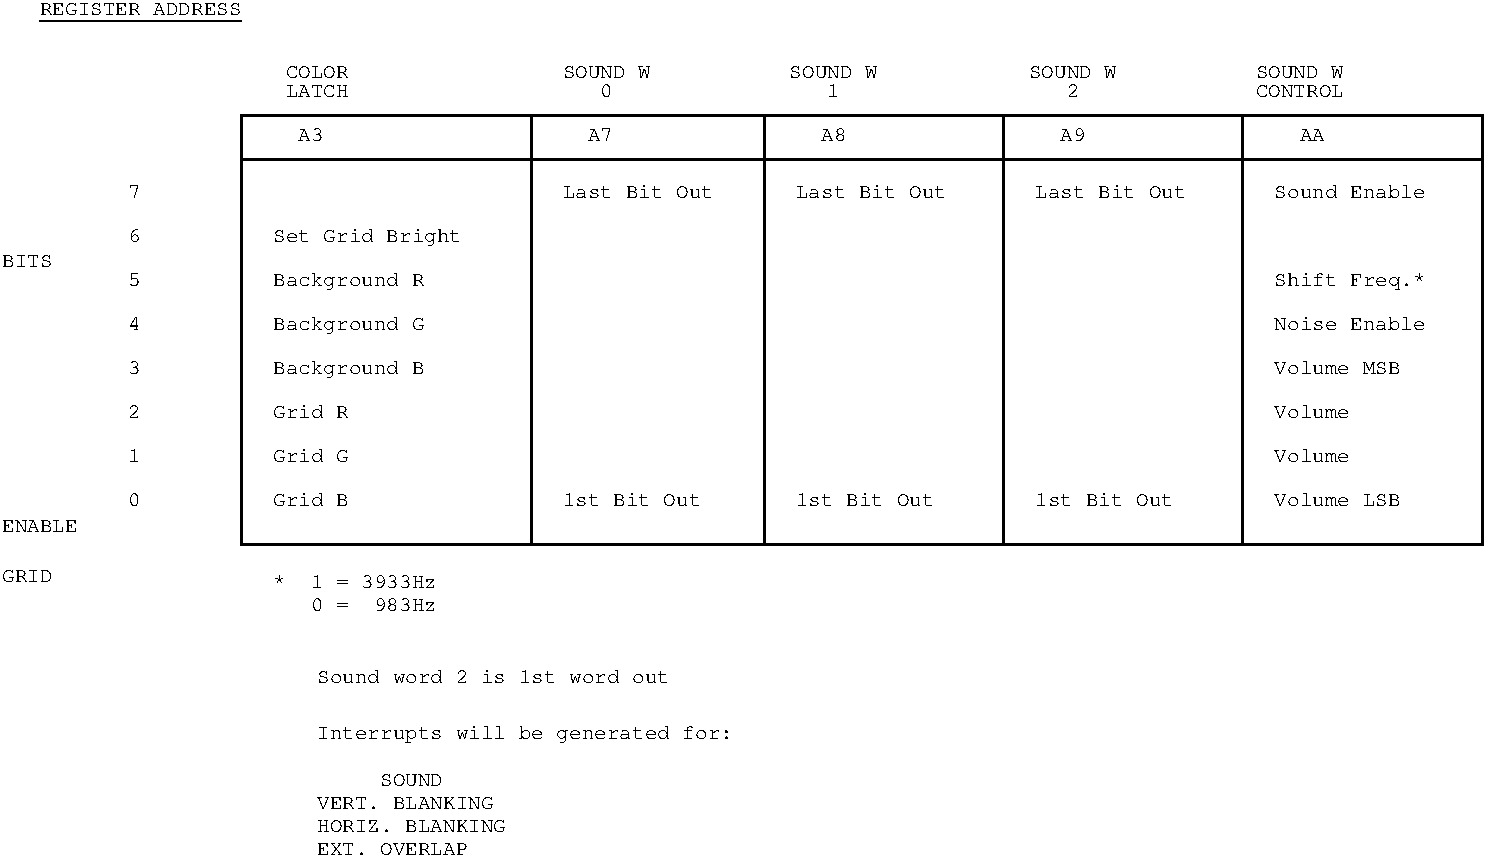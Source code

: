 #FIG 3.2  Produced by xfig version 3.2.5c
Landscape
Center
Metric
A4      
100.00
Single
-2
1200 2
6 2205 -90 2745 135
4 0 0 50 -1 12 10 0.0000 4 90 525 2205 135 LATCH\001
4 0 0 50 0 12 10 0.0000 4 90 525 2205 0 COLOR\001
-6
6 4185 -90 4920 135
4 0 0 50 0 12 10 0.0000 4 90 735 4185 0 SOUND W\001
4 0 0 50 0 12 10 0.0000 4 105 420 4185 135    0\001
-6
6 5805 -90 6540 135
4 0 0 50 0 12 10 0.0000 4 90 735 5805 0 SOUND W\001
4 0 0 50 0 12 10 0.0000 4 105 420 5805 135    1\001
-6
6 7515 -90 8280 135
4 0 0 50 0 12 10 0.0000 4 90 735 7515 0 SOUND W\001
4 0 0 50 0 12 10 0.0000 4 105 420 7515 135    2\001
-6
6 9135 -90 9870 135
4 0 0 50 0 12 10 0.0000 4 90 735 9135 0 SOUND W\001
4 0 0 50 0 12 10 0.0000 4 90 735 9135 135 CONTROL\001
-6
6 2115 3510 3510 3825
4 0 0 50 -1 12 10 0.0000 4 105 1365 2115 3645 *  1 = 3933Hz\001
4 0 0 50 -1 12 10 0.0000 4 105 1365 2115 3810    0 =  983Hz\001
-6
6 2430 4590 5895 5580
4 0 0 50 -1 12 10 0.0000 4 135 3465 2430 4725 Interrupts will be generated for:\001
4 0 0 50 -1 12 10 0.0000 4 90 1050 2430 5055      SOUND\001
4 0 0 50 -1 12 10 0.0000 4 90 1470 2430 5220 VERT. BLANKING\001
4 0 0 50 -1 12 10 0.0000 4 90 1575 2430 5385 HORIZ. BLANKING\001
4 0 0 50 -1 12 10 0.0000 4 90 1260 2430 5550 EXT. OVERLAP\001
-6
2 1 0 1 0 7 50 0 -1 0.000 0 0 -1 0 0 2
	 450 -405 1890 -405
2 1 0 2 0 7 50 0 -1 0.000 0 0 -1 0 0 2
	 1890 585 10755 585
2 1 0 2 0 7 50 0 -1 0.000 0 0 -1 0 0 2
	 3960 270 3960 3330
2 1 0 2 0 7 50 0 -1 0.000 0 0 -1 0 0 2
	 5625 270 5625 3330
2 1 0 2 0 7 50 0 -1 0.000 0 0 -1 0 0 2
	 7335 270 7335 3330
2 1 0 2 0 7 50 0 -1 0.000 0 0 -1 0 0 2
	 9045 270 9045 3330
2 3 0 2 0 7 50 0 -1 0.000 0 0 -1 0 0 5
	 1890 3330 10755 3330 10755 270 1890 270 1890 3330
4 0 0 50 0 12 10 0.0000 4 90 1680 450 -450 REGISTER ADDRESS\001
4 0 0 50 0 12 10 0.0000 4 105 105 1080 855 7\001
4 0 0 50 0 12 10 0.0000 4 90 420 180 1350 BITS\001
4 0 0 50 0 12 10 0.0000 4 90 630 180 3240 ENABLE\001
4 0 0 50 0 12 10 0.0000 4 90 420 180 3600 GRID\001
4 0 0 50 0 12 10 0.0000 4 105 210 2295 450 A3\001
4 0 0 50 0 12 10 0.0000 4 105 105 1080 1170 6\001
4 0 0 50 0 12 10 0.0000 4 90 105 1080 1485 5\001
4 0 0 50 0 12 10 0.0000 4 135 1575 2115 1170 Set Grid Bright\001
4 0 0 50 0 12 10 0.0000 4 135 1260 2115 1485 Background R\001
4 0 0 50 0 12 10 0.0000 4 105 105 1080 1800 4\001
4 0 0 50 0 12 10 0.0000 4 135 1260 2115 1800 Background G\001
4 0 0 50 0 12 10 0.0000 4 105 105 1080 2115 3\001
4 0 0 50 0 12 10 0.0000 4 135 1260 2115 2115 Background B\001
4 0 0 50 0 12 10 0.0000 4 105 105 1080 2430 2\001
4 0 0 50 0 12 10 0.0000 4 105 105 1080 2745 1\001
4 0 0 50 0 12 10 0.0000 4 105 105 1080 3060 0\001
4 0 0 50 0 12 10 0.0000 4 105 630 2115 2430 Grid R\001
4 0 0 50 0 12 10 0.0000 4 105 630 2115 2745 Grid G\001
4 0 0 50 0 12 10 0.0000 4 105 630 2115 3060 Grid B\001
4 0 0 50 0 12 10 0.0000 4 105 210 4365 450 A7\001
4 0 0 50 0 12 10 0.0000 4 105 1260 4185 855 Last Bit Out\001
4 0 0 50 0 12 10 0.0000 4 105 1155 4185 3060 1st Bit Out\001
4 0 0 50 0 12 10 0.0000 4 105 210 6030 450 A8\001
4 0 0 50 0 12 10 0.0000 4 105 1260 5850 855 Last Bit Out\001
4 0 0 50 0 12 10 0.0000 4 105 210 7740 450 A9\001
4 0 0 50 0 12 10 0.0000 4 105 1260 7560 855 Last Bit Out\001
4 0 0 50 0 12 10 0.0000 4 90 210 9450 450 AA\001
4 0 0 50 0 12 10 0.0000 4 105 1260 9270 855 Sound Enable\001
4 0 0 50 0 12 10 0.0000 4 105 1155 5850 3060 1st Bit Out\001
4 0 0 50 0 12 10 0.0000 4 105 1155 7560 3060 1st Bit Out\001
4 0 0 50 -1 12 10 0.0000 4 105 1050 9270 3060 Volume LSB\001
4 0 0 50 -1 12 10 0.0000 4 105 630 9270 2745 Volume\001
4 0 0 50 -1 12 10 0.0000 4 105 1260 9270 1800 Noise Enable\001
4 0 0 50 -1 12 10 0.0000 4 105 630 9270 2430 Volume\001
4 0 0 50 -1 12 10 0.0000 4 105 1050 9270 2115 Volume MSB\001
4 0 0 50 -1 12 10 0.0000 4 135 1260 9270 1485 Shift Freq.*\001
4 0 0 50 -1 12 10 0.0000 4 105 2940 2430 4320 Sound word 2 is 1st word out\001
